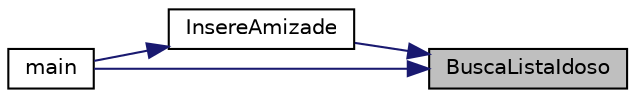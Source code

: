 digraph "BuscaListaIdoso"
{
 // LATEX_PDF_SIZE
  edge [fontname="Helvetica",fontsize="10",labelfontname="Helvetica",labelfontsize="10"];
  node [fontname="Helvetica",fontsize="10",shape=record];
  rankdir="RL";
  Node1 [label="BuscaListaIdoso",height=0.2,width=0.4,color="black", fillcolor="grey75", style="filled", fontcolor="black",tooltip="Busca na lista o Idoso que possui o nome informado e faz o retorno do mesmo, retornando nulo caso a l..."];
  Node1 -> Node2 [dir="back",color="midnightblue",fontsize="10",style="solid"];
  Node2 [label="InsereAmizade",height=0.2,width=0.4,color="black", fillcolor="white", style="filled",URL="$lista_idoso_8h.html#a426b6b2ccb10e43ecff84f9a744c1c5c",tooltip="Cria o um laco de amizade, inserindo o amigo na lista de amigos um do outro Como amizades sao recipro..."];
  Node2 -> Node3 [dir="back",color="midnightblue",fontsize="10",style="solid"];
  Node3 [label="main",height=0.2,width=0.4,color="black", fillcolor="white", style="filled",URL="$cliente_8c.html#a0ddf1224851353fc92bfbff6f499fa97",tooltip=" "];
  Node1 -> Node3 [dir="back",color="midnightblue",fontsize="10",style="solid"];
}
